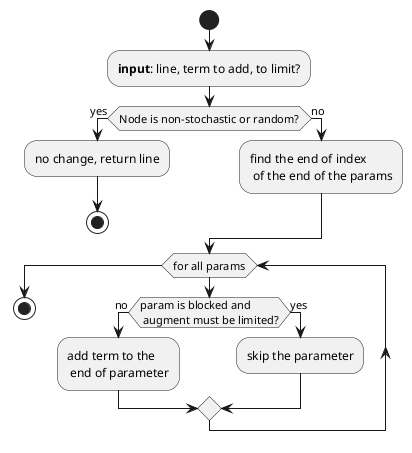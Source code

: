 @startuml

start
:**input**: line, term to add, to limit?;


if (Node is non-stochastic or random?) then (yes)
    :no change, return line;
    stop
else (no)
    :find the end of index\n of the end of the params;
endif
while (for all params)
    if (param is blocked and\n augment must be limited?) then (no)
        :add term to the \n end of parameter;
    else (yes)
        :skip the parameter;
    endif
endwhile

stop
@enduml